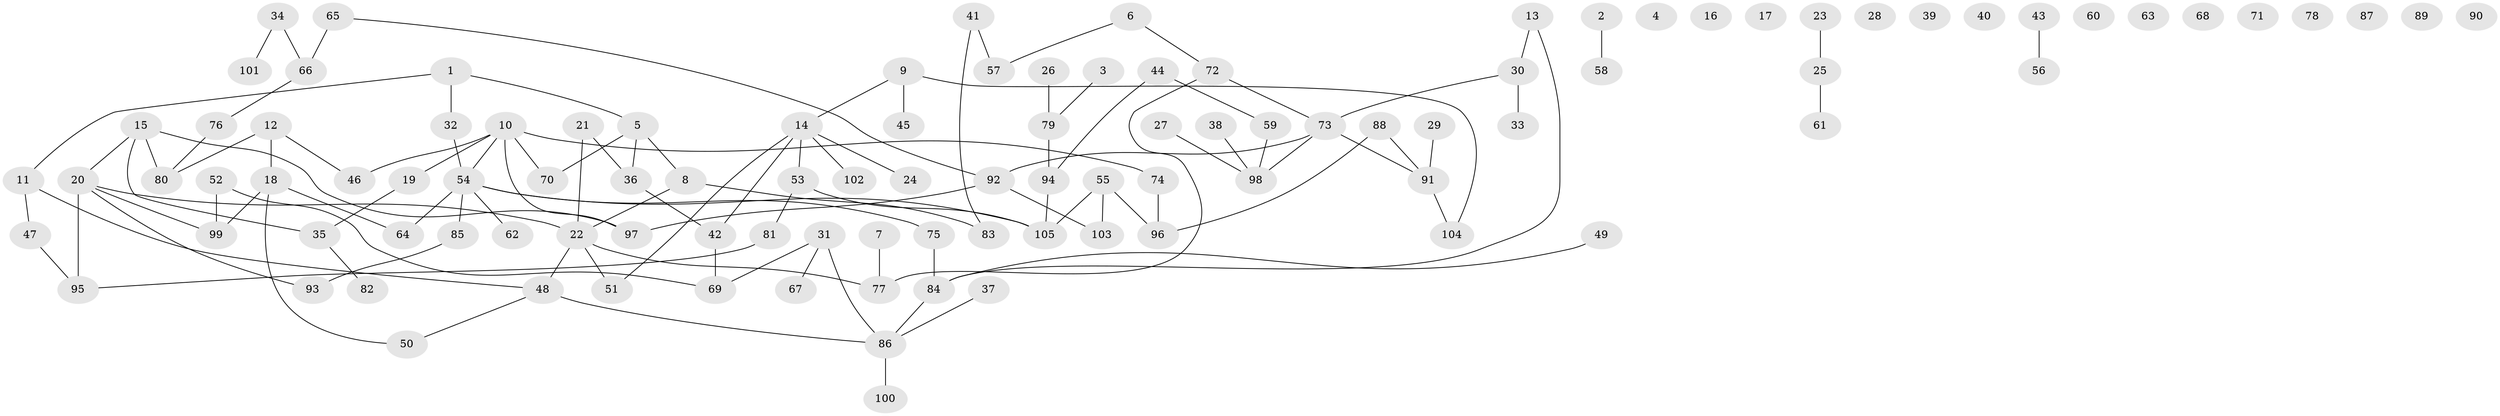 // Generated by graph-tools (version 1.1) at 2025/25/03/09/25 03:25:20]
// undirected, 105 vertices, 113 edges
graph export_dot {
graph [start="1"]
  node [color=gray90,style=filled];
  1;
  2;
  3;
  4;
  5;
  6;
  7;
  8;
  9;
  10;
  11;
  12;
  13;
  14;
  15;
  16;
  17;
  18;
  19;
  20;
  21;
  22;
  23;
  24;
  25;
  26;
  27;
  28;
  29;
  30;
  31;
  32;
  33;
  34;
  35;
  36;
  37;
  38;
  39;
  40;
  41;
  42;
  43;
  44;
  45;
  46;
  47;
  48;
  49;
  50;
  51;
  52;
  53;
  54;
  55;
  56;
  57;
  58;
  59;
  60;
  61;
  62;
  63;
  64;
  65;
  66;
  67;
  68;
  69;
  70;
  71;
  72;
  73;
  74;
  75;
  76;
  77;
  78;
  79;
  80;
  81;
  82;
  83;
  84;
  85;
  86;
  87;
  88;
  89;
  90;
  91;
  92;
  93;
  94;
  95;
  96;
  97;
  98;
  99;
  100;
  101;
  102;
  103;
  104;
  105;
  1 -- 5;
  1 -- 11;
  1 -- 32;
  2 -- 58;
  3 -- 79;
  5 -- 8;
  5 -- 36;
  5 -- 70;
  6 -- 57;
  6 -- 72;
  7 -- 77;
  8 -- 22;
  8 -- 83;
  9 -- 14;
  9 -- 45;
  9 -- 104;
  10 -- 19;
  10 -- 46;
  10 -- 54;
  10 -- 70;
  10 -- 74;
  10 -- 97;
  11 -- 47;
  11 -- 48;
  12 -- 18;
  12 -- 46;
  12 -- 80;
  13 -- 30;
  13 -- 84;
  14 -- 24;
  14 -- 42;
  14 -- 51;
  14 -- 53;
  14 -- 102;
  15 -- 20;
  15 -- 35;
  15 -- 80;
  15 -- 97;
  18 -- 50;
  18 -- 64;
  18 -- 99;
  19 -- 35;
  20 -- 22;
  20 -- 93;
  20 -- 95;
  20 -- 99;
  21 -- 22;
  21 -- 36;
  22 -- 48;
  22 -- 51;
  22 -- 77;
  23 -- 25;
  25 -- 61;
  26 -- 79;
  27 -- 98;
  29 -- 91;
  30 -- 33;
  30 -- 73;
  31 -- 67;
  31 -- 69;
  31 -- 86;
  32 -- 54;
  34 -- 66;
  34 -- 101;
  35 -- 82;
  36 -- 42;
  37 -- 86;
  38 -- 98;
  41 -- 57;
  41 -- 83;
  42 -- 69;
  43 -- 56;
  44 -- 59;
  44 -- 94;
  47 -- 95;
  48 -- 50;
  48 -- 86;
  49 -- 84;
  52 -- 69;
  52 -- 99;
  53 -- 81;
  53 -- 105;
  54 -- 62;
  54 -- 64;
  54 -- 75;
  54 -- 85;
  54 -- 105;
  55 -- 96;
  55 -- 103;
  55 -- 105;
  59 -- 98;
  65 -- 66;
  65 -- 92;
  66 -- 76;
  72 -- 73;
  72 -- 77;
  73 -- 91;
  73 -- 92;
  73 -- 98;
  74 -- 96;
  75 -- 84;
  76 -- 80;
  79 -- 94;
  81 -- 95;
  84 -- 86;
  85 -- 93;
  86 -- 100;
  88 -- 91;
  88 -- 96;
  91 -- 104;
  92 -- 97;
  92 -- 103;
  94 -- 105;
}
